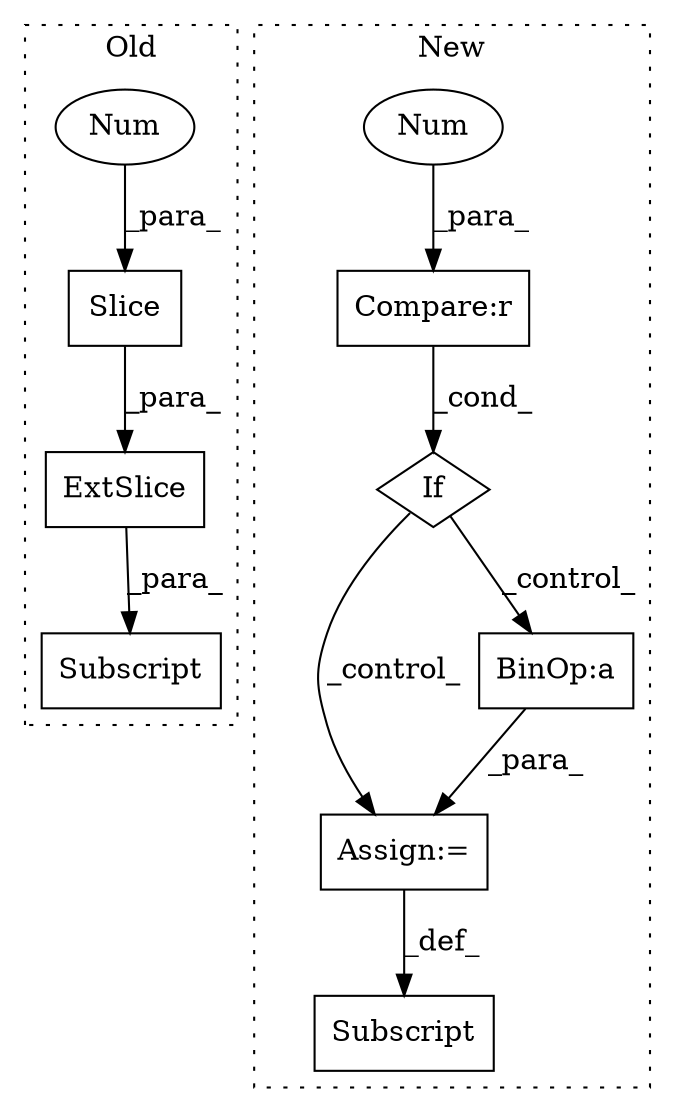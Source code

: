 digraph G {
subgraph cluster0 {
1 [label="ExtSlice" a="85" s="4190" l="1" shape="box"];
3 [label="Subscript" a="63" s="4190,0" l="13,0" shape="box"];
9 [label="Slice" a="80" s="4200" l="1" shape="box"];
10 [label="Num" a="76" s="4201" l="1" shape="ellipse"];
label = "Old";
style="dotted";
}
subgraph cluster1 {
2 [label="If" a="96" s="4069,4079" l="3,22" shape="diamond"];
4 [label="Assign:=" a="68" s="4111" l="3" shape="box"];
5 [label="Compare:r" a="40" s="4072" l="7" shape="box"];
6 [label="Num" a="76" s="4078" l="1" shape="ellipse"];
7 [label="BinOp:a" a="82" s="4125" l="3" shape="box"];
8 [label="Subscript" a="63" s="4101,0" l="10,0" shape="box"];
label = "New";
style="dotted";
}
1 -> 3 [label="_para_"];
2 -> 4 [label="_control_"];
2 -> 7 [label="_control_"];
4 -> 8 [label="_def_"];
5 -> 2 [label="_cond_"];
6 -> 5 [label="_para_"];
7 -> 4 [label="_para_"];
9 -> 1 [label="_para_"];
10 -> 9 [label="_para_"];
}